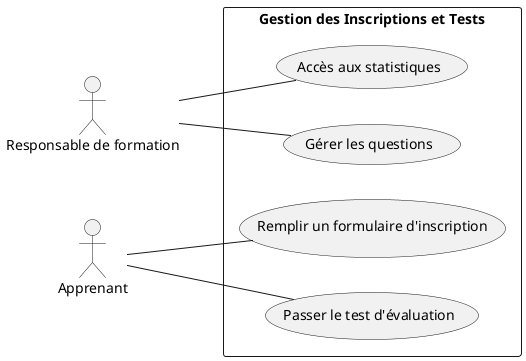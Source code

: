 @startuml
left to right direction

actor "Responsable de formation" as Admin
actor "Apprenant" as Apprenant

rectangle "Gestion des Inscriptions et Tests" {
  usecase "Remplir un formulaire d'inscription" as UC1
  usecase "Passer le test d'évaluation" as UC2
  usecase "Accès aux statistiques" as UC3
  usecase "Gérer les questions" as UC4

}

Admin -- UC3 
Admin -- UC4 
Apprenant -- UC1
Apprenant -- UC2 

@enduml
